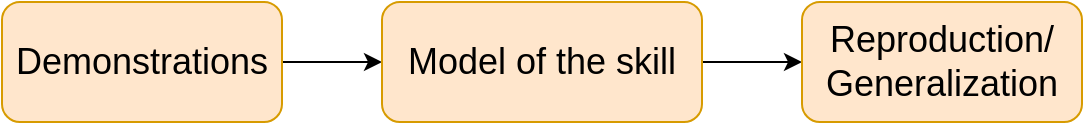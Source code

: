 <mxfile version="13.9.8" type="github">
  <diagram id="g3Ag6LKiKwG-nNXfPuX4" name="Page-1">
    <mxGraphModel dx="741" dy="757" grid="1" gridSize="10" guides="1" tooltips="1" connect="1" arrows="1" fold="1" page="1" pageScale="1" pageWidth="827" pageHeight="1169" math="0" shadow="0">
      <root>
        <mxCell id="0" />
        <mxCell id="1" parent="0" />
        <mxCell id="Mepra10ckc_8qp2p5T_A-3" value="" style="edgeStyle=orthogonalEdgeStyle;rounded=0;orthogonalLoop=1;jettySize=auto;html=1;" edge="1" parent="1" source="Mepra10ckc_8qp2p5T_A-1" target="Mepra10ckc_8qp2p5T_A-2">
          <mxGeometry relative="1" as="geometry" />
        </mxCell>
        <mxCell id="Mepra10ckc_8qp2p5T_A-1" value="&lt;font style=&quot;font-size: 18px&quot;&gt;Demonstrations&lt;br&gt;&lt;/font&gt;" style="rounded=1;whiteSpace=wrap;html=1;fillColor=#ffe6cc;strokeColor=#d79b00;" vertex="1" parent="1">
          <mxGeometry x="180" y="290" width="140" height="60" as="geometry" />
        </mxCell>
        <mxCell id="Mepra10ckc_8qp2p5T_A-6" value="" style="edgeStyle=orthogonalEdgeStyle;rounded=0;orthogonalLoop=1;jettySize=auto;html=1;" edge="1" parent="1" source="Mepra10ckc_8qp2p5T_A-2" target="Mepra10ckc_8qp2p5T_A-5">
          <mxGeometry relative="1" as="geometry" />
        </mxCell>
        <mxCell id="Mepra10ckc_8qp2p5T_A-2" value="&lt;font style=&quot;font-size: 18px&quot;&gt;Model of the skill&lt;br&gt;&lt;/font&gt;" style="whiteSpace=wrap;html=1;rounded=1;strokeColor=#d79b00;fillColor=#ffe6cc;" vertex="1" parent="1">
          <mxGeometry x="370" y="290" width="160" height="60" as="geometry" />
        </mxCell>
        <mxCell id="Mepra10ckc_8qp2p5T_A-5" value="&lt;div&gt;&lt;font style=&quot;font-size: 18px&quot;&gt;Reproduction/&lt;/font&gt;&lt;/div&gt;&lt;div&gt;&lt;font style=&quot;font-size: 18px&quot;&gt;Generalization&lt;/font&gt;&lt;/div&gt;" style="whiteSpace=wrap;html=1;rounded=1;strokeColor=#d79b00;fillColor=#ffe6cc;" vertex="1" parent="1">
          <mxGeometry x="580" y="290" width="140" height="60" as="geometry" />
        </mxCell>
      </root>
    </mxGraphModel>
  </diagram>
</mxfile>
